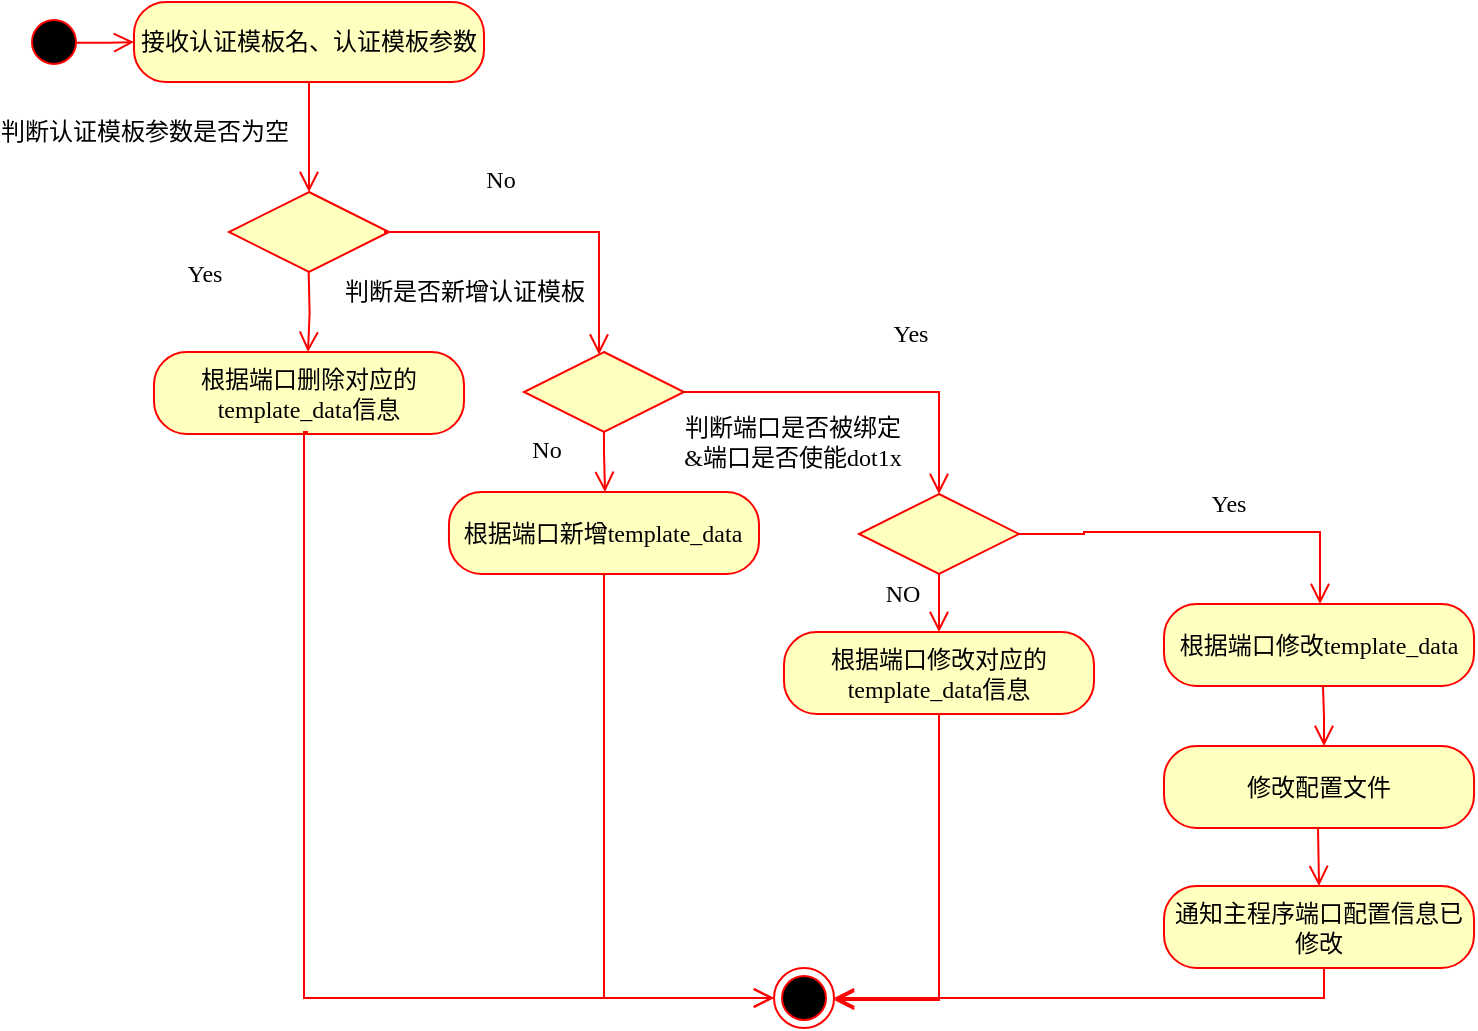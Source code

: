 <mxfile version="22.0.4" type="github">
  <diagram name="第 1 页" id="wHIKomhlDIc2CsQCEsFK">
    <mxGraphModel dx="1278" dy="858" grid="1" gridSize="10" guides="1" tooltips="1" connect="1" arrows="1" fold="1" page="1" pageScale="1" pageWidth="827" pageHeight="1169" math="0" shadow="0">
      <root>
        <mxCell id="0" />
        <mxCell id="1" parent="0" />
        <mxCell id="rF8MqO2uAEI7rlvukZMH-1" value="" style="ellipse;html=1;shape=startState;fillColor=#000000;strokeColor=#ff0000;fontSize=12;fontFamily=宋体;" parent="1" vertex="1">
          <mxGeometry x="460" y="310" width="30" height="30" as="geometry" />
        </mxCell>
        <mxCell id="rF8MqO2uAEI7rlvukZMH-2" value="" style="edgeStyle=orthogonalEdgeStyle;html=1;verticalAlign=bottom;endArrow=open;endSize=8;strokeColor=#ff0000;rounded=0;entryX=0;entryY=0.5;entryDx=0;entryDy=0;exitX=0.858;exitY=0.514;exitDx=0;exitDy=0;exitPerimeter=0;fontSize=12;fontFamily=宋体;" parent="1" source="rF8MqO2uAEI7rlvukZMH-1" target="rF8MqO2uAEI7rlvukZMH-3" edge="1">
          <mxGeometry relative="1" as="geometry">
            <mxPoint x="575" y="300" as="targetPoint" />
            <mxPoint x="380" y="320" as="sourcePoint" />
            <Array as="points" />
          </mxGeometry>
        </mxCell>
        <mxCell id="rF8MqO2uAEI7rlvukZMH-3" value="接收认证模板名、认证模板参数" style="rounded=1;whiteSpace=wrap;html=1;arcSize=40;fontColor=#000000;fillColor=#ffffc0;strokeColor=#ff0000;fontSize=12;fontFamily=宋体;" parent="1" vertex="1">
          <mxGeometry x="515" y="305" width="175" height="40" as="geometry" />
        </mxCell>
        <mxCell id="rF8MqO2uAEI7rlvukZMH-4" value="" style="edgeStyle=orthogonalEdgeStyle;html=1;verticalAlign=bottom;endArrow=open;endSize=8;strokeColor=#ff0000;rounded=0;fontSize=12;entryX=0.5;entryY=0;entryDx=0;entryDy=0;fontFamily=宋体;" parent="1" source="rF8MqO2uAEI7rlvukZMH-3" target="rF8MqO2uAEI7rlvukZMH-48" edge="1">
          <mxGeometry relative="1" as="geometry">
            <mxPoint x="575" y="400" as="targetPoint" />
          </mxGeometry>
        </mxCell>
        <mxCell id="rF8MqO2uAEI7rlvukZMH-21" value="根据端口删除对应的template_data信息" style="rounded=1;whiteSpace=wrap;html=1;arcSize=40;fontColor=#000000;fillColor=#ffffc0;strokeColor=#ff0000;fontSize=12;fontFamily=宋体;" parent="1" vertex="1">
          <mxGeometry x="524.99" y="480" width="155.02" height="41" as="geometry" />
        </mxCell>
        <mxCell id="rF8MqO2uAEI7rlvukZMH-40" value="" style="edgeStyle=orthogonalEdgeStyle;html=1;verticalAlign=bottom;endArrow=open;endSize=8;strokeColor=#ff0000;rounded=0;entryX=0;entryY=0.5;entryDx=0;entryDy=0;fontSize=12;fontFamily=宋体;" parent="1" target="rF8MqO2uAEI7rlvukZMH-55" edge="1">
          <mxGeometry relative="1" as="geometry">
            <mxPoint x="602.5" y="569" as="targetPoint" />
            <mxPoint x="600" y="520" as="sourcePoint" />
            <Array as="points">
              <mxPoint x="602" y="520" />
              <mxPoint x="600" y="520" />
              <mxPoint x="600" y="803" />
            </Array>
          </mxGeometry>
        </mxCell>
        <mxCell id="rF8MqO2uAEI7rlvukZMH-48" value="" style="rhombus;whiteSpace=wrap;html=1;fontColor=#000000;fillColor=#ffffc0;strokeColor=#ff0000;fontSize=12;fontFamily=宋体;" parent="1" vertex="1">
          <mxGeometry x="562.5" y="400" width="80" height="40" as="geometry" />
        </mxCell>
        <mxCell id="rF8MqO2uAEI7rlvukZMH-52" value="" style="edgeStyle=orthogonalEdgeStyle;html=1;verticalAlign=bottom;endArrow=open;endSize=8;strokeColor=#ff0000;rounded=0;exitX=0.5;exitY=1;exitDx=0;exitDy=0;fontSize=12;fontFamily=宋体;" parent="1" edge="1">
          <mxGeometry relative="1" as="geometry">
            <mxPoint x="602" y="480" as="targetPoint" />
            <mxPoint x="602.33" y="440" as="sourcePoint" />
          </mxGeometry>
        </mxCell>
        <mxCell id="rF8MqO2uAEI7rlvukZMH-53" value="判断认证模板参数是否为空" style="edgeLabel;html=1;align=center;verticalAlign=middle;resizable=0;points=[];fontSize=12;fontFamily=宋体;" parent="rF8MqO2uAEI7rlvukZMH-52" vertex="1" connectable="0">
          <mxGeometry x="-0.158" y="2" relative="1" as="geometry">
            <mxPoint x="-85" y="-87" as="offset" />
          </mxGeometry>
        </mxCell>
        <mxCell id="rF8MqO2uAEI7rlvukZMH-54" value="Yes" style="edgeLabel;html=1;align=center;verticalAlign=middle;resizable=0;points=[];fontSize=12;fontFamily=宋体;" parent="rF8MqO2uAEI7rlvukZMH-52" vertex="1" connectable="0">
          <mxGeometry x="-0.039" relative="1" as="geometry">
            <mxPoint x="-53" y="-19" as="offset" />
          </mxGeometry>
        </mxCell>
        <mxCell id="rF8MqO2uAEI7rlvukZMH-55" value="" style="ellipse;html=1;shape=endState;fillColor=#000000;strokeColor=#ff0000;fontSize=12;fontFamily=宋体;" parent="1" vertex="1">
          <mxGeometry x="835.01" y="788" width="30" height="30" as="geometry" />
        </mxCell>
        <mxCell id="iVn3LtMBpQnV1LDeEwLo-3" value="" style="rhombus;whiteSpace=wrap;html=1;fontColor=#000000;fillColor=#ffffc0;strokeColor=#ff0000;fontSize=12;fontFamily=宋体;" parent="1" vertex="1">
          <mxGeometry x="709.99" y="480" width="80" height="40" as="geometry" />
        </mxCell>
        <mxCell id="iVn3LtMBpQnV1LDeEwLo-4" value="" style="edgeStyle=orthogonalEdgeStyle;html=1;verticalAlign=bottom;endArrow=open;endSize=8;strokeColor=#ff0000;rounded=0;fontSize=12;fontFamily=宋体;" parent="1" target="iVn3LtMBpQnV1LDeEwLo-3" edge="1">
          <mxGeometry relative="1" as="geometry">
            <mxPoint x="698" y="479" as="targetPoint" />
            <mxPoint x="640" y="420" as="sourcePoint" />
            <Array as="points">
              <mxPoint x="747.5" y="420" />
            </Array>
          </mxGeometry>
        </mxCell>
        <mxCell id="iVn3LtMBpQnV1LDeEwLo-5" value="No" style="edgeLabel;html=1;align=center;verticalAlign=middle;resizable=0;points=[];fontSize=12;fontFamily=宋体;" parent="1" vertex="1" connectable="0">
          <mxGeometry x="710" y="390" as="geometry">
            <mxPoint x="-12" y="4" as="offset" />
          </mxGeometry>
        </mxCell>
        <mxCell id="iVn3LtMBpQnV1LDeEwLo-6" value="判断是否新增认证模板" style="edgeLabel;html=1;align=center;verticalAlign=middle;resizable=0;points=[];fontSize=12;fontFamily=宋体;" parent="1" vertex="1" connectable="0">
          <mxGeometry x="680.01" y="450" as="geometry" />
        </mxCell>
        <mxCell id="iVn3LtMBpQnV1LDeEwLo-13" value="" style="edgeStyle=orthogonalEdgeStyle;html=1;verticalAlign=bottom;endArrow=open;endSize=8;strokeColor=#ff0000;rounded=0;exitX=1;exitY=0.5;exitDx=0;exitDy=0;fontSize=12;entryX=0.5;entryY=0;entryDx=0;entryDy=0;fontFamily=宋体;" parent="1" target="iVn3LtMBpQnV1LDeEwLo-14" edge="1">
          <mxGeometry relative="1" as="geometry">
            <mxPoint x="966.99" y="591" as="targetPoint" />
            <mxPoint x="789.99" y="500" as="sourcePoint" />
            <Array as="points">
              <mxPoint x="917.5" y="500" />
            </Array>
          </mxGeometry>
        </mxCell>
        <mxCell id="iVn3LtMBpQnV1LDeEwLo-14" value="" style="rhombus;whiteSpace=wrap;html=1;fontColor=#000000;fillColor=#ffffc0;strokeColor=#ff0000;fontSize=12;fontFamily=宋体;" parent="1" vertex="1">
          <mxGeometry x="877.5" y="551" width="80" height="40" as="geometry" />
        </mxCell>
        <mxCell id="iVn3LtMBpQnV1LDeEwLo-15" value="Yes" style="edgeLabel;html=1;align=center;verticalAlign=middle;resizable=0;points=[];fontSize=12;fontFamily=宋体;" parent="1" vertex="1" connectable="0">
          <mxGeometry x="904.99" y="450" as="geometry">
            <mxPoint x="-2" y="21" as="offset" />
          </mxGeometry>
        </mxCell>
        <mxCell id="iVn3LtMBpQnV1LDeEwLo-18" value="判断端口是否被绑定&lt;br style=&quot;font-size: 12px;&quot;&gt;&amp;amp;端口是否使能dot1x" style="edgeLabel;html=1;align=center;verticalAlign=middle;resizable=0;points=[];fontSize=12;fontFamily=宋体;" parent="1" vertex="1" connectable="0">
          <mxGeometry x="850.01" y="521" as="geometry">
            <mxPoint x="-6" y="4" as="offset" />
          </mxGeometry>
        </mxCell>
        <mxCell id="iVn3LtMBpQnV1LDeEwLo-19" value="" style="edgeStyle=orthogonalEdgeStyle;html=1;verticalAlign=bottom;endArrow=open;endSize=8;strokeColor=#ff0000;rounded=0;exitX=1;exitY=0.5;exitDx=0;exitDy=0;fontSize=12;fontFamily=宋体;" parent="1" edge="1" target="iVn3LtMBpQnV1LDeEwLo-20" source="iVn3LtMBpQnV1LDeEwLo-14">
          <mxGeometry relative="1" as="geometry">
            <mxPoint x="1167" y="600" as="targetPoint" />
            <mxPoint x="990" y="560" as="sourcePoint" />
            <Array as="points">
              <mxPoint x="990" y="571" />
              <mxPoint x="990" y="570" />
              <mxPoint x="1108" y="570" />
            </Array>
          </mxGeometry>
        </mxCell>
        <mxCell id="iVn3LtMBpQnV1LDeEwLo-20" value="根据端口修改template_data" style="rounded=1;whiteSpace=wrap;html=1;arcSize=40;fontColor=#000000;fillColor=#ffffc0;strokeColor=#ff0000;fontSize=12;fontFamily=宋体;" parent="1" vertex="1">
          <mxGeometry x="1030" y="606" width="155.02" height="41" as="geometry" />
        </mxCell>
        <mxCell id="iVn3LtMBpQnV1LDeEwLo-21" value="根据端口修改对应的template_data信息" style="rounded=1;whiteSpace=wrap;html=1;arcSize=40;fontColor=#000000;fillColor=#ffffc0;strokeColor=#ff0000;fontSize=12;fontFamily=宋体;" parent="1" vertex="1">
          <mxGeometry x="839.99" y="620" width="155.02" height="41" as="geometry" />
        </mxCell>
        <mxCell id="iVn3LtMBpQnV1LDeEwLo-23" value="" style="edgeStyle=orthogonalEdgeStyle;html=1;verticalAlign=bottom;endArrow=open;endSize=8;strokeColor=#ff0000;rounded=0;exitX=0.5;exitY=1;exitDx=0;exitDy=0;fontSize=12;entryX=0.5;entryY=0;entryDx=0;entryDy=0;fontFamily=宋体;" parent="1" source="iVn3LtMBpQnV1LDeEwLo-14" target="iVn3LtMBpQnV1LDeEwLo-21" edge="1">
          <mxGeometry relative="1" as="geometry">
            <mxPoint x="1039.5" y="690" as="targetPoint" />
            <mxPoint x="1039.5" y="620" as="sourcePoint" />
          </mxGeometry>
        </mxCell>
        <mxCell id="iVn3LtMBpQnV1LDeEwLo-26" value="NO" style="edgeLabel;html=1;align=center;verticalAlign=middle;resizable=0;points=[];fontSize=12;fontFamily=宋体;" parent="iVn3LtMBpQnV1LDeEwLo-23" vertex="1" connectable="0">
          <mxGeometry x="-0.479" y="-2" relative="1" as="geometry">
            <mxPoint x="-17" y="2" as="offset" />
          </mxGeometry>
        </mxCell>
        <mxCell id="iVn3LtMBpQnV1LDeEwLo-27" value="Yes" style="edgeLabel;html=1;align=center;verticalAlign=middle;resizable=0;points=[];fontSize=12;fontFamily=宋体;" parent="1" vertex="1" connectable="0">
          <mxGeometry x="1060" y="490" as="geometry">
            <mxPoint x="2" y="66" as="offset" />
          </mxGeometry>
        </mxCell>
        <mxCell id="iVn3LtMBpQnV1LDeEwLo-28" value="修改配置文件" style="rounded=1;whiteSpace=wrap;html=1;arcSize=40;fontColor=#000000;fillColor=#ffffc0;strokeColor=#ff0000;fontSize=12;fontFamily=宋体;" parent="1" vertex="1">
          <mxGeometry x="1030" y="677" width="155.02" height="41" as="geometry" />
        </mxCell>
        <mxCell id="iVn3LtMBpQnV1LDeEwLo-29" value="" style="edgeStyle=orthogonalEdgeStyle;html=1;verticalAlign=bottom;endArrow=open;endSize=8;strokeColor=#ff0000;rounded=0;exitX=0.5;exitY=1;exitDx=0;exitDy=0;fontSize=12;fontFamily=宋体;" parent="1" edge="1">
          <mxGeometry relative="1" as="geometry">
            <mxPoint x="1110" y="677" as="targetPoint" />
            <mxPoint x="1109.5" y="647" as="sourcePoint" />
          </mxGeometry>
        </mxCell>
        <mxCell id="iVn3LtMBpQnV1LDeEwLo-31" value="通知主程序端口配置信息已修改" style="rounded=1;whiteSpace=wrap;html=1;arcSize=40;fontColor=#000000;fillColor=#ffffc0;strokeColor=#ff0000;fontSize=12;fontFamily=宋体;" parent="1" vertex="1">
          <mxGeometry x="1030" y="747" width="155.02" height="41" as="geometry" />
        </mxCell>
        <mxCell id="iVn3LtMBpQnV1LDeEwLo-34" value="" style="edgeStyle=orthogonalEdgeStyle;html=1;verticalAlign=bottom;endArrow=open;endSize=8;strokeColor=#ff0000;rounded=0;exitX=0.5;exitY=1;exitDx=0;exitDy=0;fontSize=12;fontFamily=宋体;" parent="1" source="iVn3LtMBpQnV1LDeEwLo-3" target="iVn3LtMBpQnV1LDeEwLo-16" edge="1">
          <mxGeometry relative="1" as="geometry">
            <mxPoint x="787" y="580" as="targetPoint" />
            <mxPoint x="787" y="510" as="sourcePoint" />
            <Array as="points">
              <mxPoint x="750.5" y="530" />
              <mxPoint x="750.5" y="530" />
            </Array>
          </mxGeometry>
        </mxCell>
        <mxCell id="iVn3LtMBpQnV1LDeEwLo-35" value="No" style="edgeLabel;html=1;align=center;verticalAlign=middle;resizable=0;points=[];fontSize=12;fontFamily=宋体;" parent="iVn3LtMBpQnV1LDeEwLo-34" vertex="1" connectable="0">
          <mxGeometry x="-0.439" y="-2" relative="1" as="geometry">
            <mxPoint x="-27" as="offset" />
          </mxGeometry>
        </mxCell>
        <mxCell id="iVn3LtMBpQnV1LDeEwLo-16" value="根据端口新增template_data" style="rounded=1;whiteSpace=wrap;html=1;arcSize=40;fontColor=#000000;fillColor=#ffffc0;strokeColor=#ff0000;fontSize=12;fontFamily=宋体;" parent="1" vertex="1">
          <mxGeometry x="672.48" y="550" width="155.02" height="41" as="geometry" />
        </mxCell>
        <mxCell id="iVn3LtMBpQnV1LDeEwLo-39" value="" style="edgeStyle=orthogonalEdgeStyle;html=1;verticalAlign=bottom;endArrow=open;endSize=8;strokeColor=#ff0000;rounded=0;exitX=0.5;exitY=1;exitDx=0;exitDy=0;fontSize=12;entryX=0.5;entryY=0;entryDx=0;entryDy=0;fontFamily=宋体;" parent="1" target="iVn3LtMBpQnV1LDeEwLo-31" edge="1">
          <mxGeometry relative="1" as="geometry">
            <mxPoint x="1107.51" y="768" as="targetPoint" />
            <mxPoint x="1107.01" y="718" as="sourcePoint" />
          </mxGeometry>
        </mxCell>
        <mxCell id="iVn3LtMBpQnV1LDeEwLo-41" value="" style="edgeStyle=orthogonalEdgeStyle;html=1;verticalAlign=bottom;endArrow=open;endSize=8;strokeColor=#ff0000;rounded=0;exitX=0.5;exitY=1;exitDx=0;exitDy=0;fontSize=12;entryX=0;entryY=0.5;entryDx=0;entryDy=0;fontFamily=宋体;" parent="1" source="iVn3LtMBpQnV1LDeEwLo-16" edge="1">
          <mxGeometry relative="1" as="geometry">
            <mxPoint x="835.01" y="803" as="targetPoint" />
            <mxPoint x="749.99" y="579" as="sourcePoint" />
            <Array as="points">
              <mxPoint x="750.5" y="803" />
            </Array>
          </mxGeometry>
        </mxCell>
        <mxCell id="iVn3LtMBpQnV1LDeEwLo-44" value="" style="edgeStyle=orthogonalEdgeStyle;html=1;verticalAlign=bottom;endArrow=open;endSize=8;strokeColor=#ff0000;rounded=0;fontSize=12;entryX=1;entryY=0.5;entryDx=0;entryDy=0;fontFamily=宋体;" parent="1" edge="1">
          <mxGeometry relative="1" as="geometry">
            <mxPoint x="865.01" y="804" as="targetPoint" />
            <mxPoint x="917.5" y="661" as="sourcePoint" />
            <Array as="points">
              <mxPoint x="917.5" y="804" />
            </Array>
          </mxGeometry>
        </mxCell>
        <mxCell id="iVn3LtMBpQnV1LDeEwLo-46" value="" style="edgeStyle=orthogonalEdgeStyle;html=1;verticalAlign=bottom;endArrow=open;endSize=8;strokeColor=#ff0000;rounded=0;fontSize=12;entryX=1;entryY=0.5;entryDx=0;entryDy=0;fontFamily=宋体;exitX=0.5;exitY=1;exitDx=0;exitDy=0;" parent="1" source="iVn3LtMBpQnV1LDeEwLo-31" target="rF8MqO2uAEI7rlvukZMH-55" edge="1">
          <mxGeometry relative="1" as="geometry">
            <mxPoint x="900" y="828" as="targetPoint" />
            <mxPoint x="1170" y="780" as="sourcePoint" />
            <Array as="points">
              <mxPoint x="1110" y="788" />
              <mxPoint x="1110" y="803" />
            </Array>
          </mxGeometry>
        </mxCell>
      </root>
    </mxGraphModel>
  </diagram>
</mxfile>
